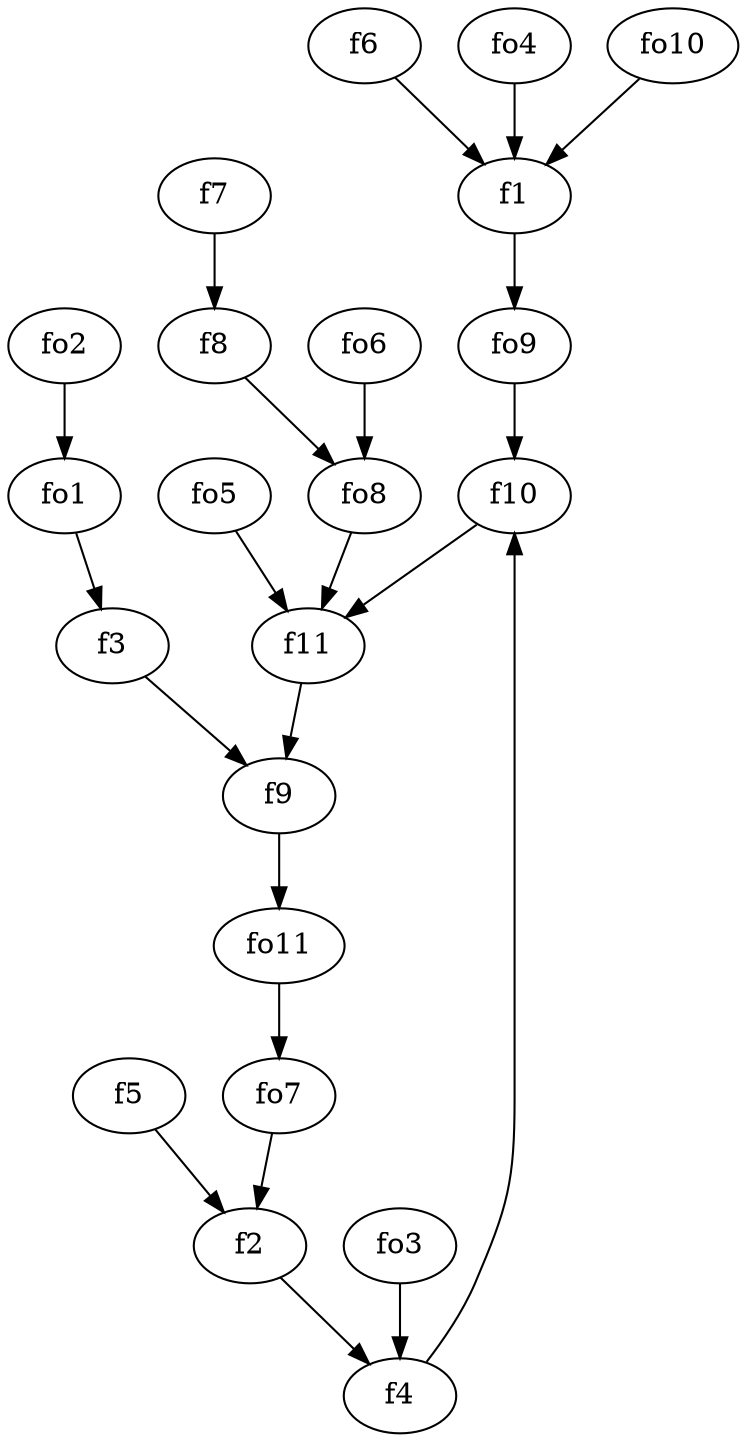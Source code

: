 strict digraph  {
f1;
f2;
f3;
f4;
f5;
f6;
f7;
f8;
f9;
f10;
f11;
fo1;
fo2;
fo3;
fo4;
fo5;
fo6;
fo7;
fo8;
fo9;
fo10;
fo11;
f1 -> fo9  [weight=2];
f2 -> f4  [weight=2];
f3 -> f9  [weight=2];
f4 -> f10  [weight=2];
f5 -> f2  [weight=2];
f6 -> f1  [weight=2];
f7 -> f8  [weight=2];
f8 -> fo8  [weight=2];
f9 -> fo11  [weight=2];
f10 -> f11  [weight=2];
f11 -> f9  [weight=2];
fo1 -> f3  [weight=2];
fo2 -> fo1  [weight=2];
fo3 -> f4  [weight=2];
fo4 -> f1  [weight=2];
fo5 -> f11  [weight=2];
fo6 -> fo8  [weight=2];
fo7 -> f2  [weight=2];
fo8 -> f11  [weight=2];
fo9 -> f10  [weight=2];
fo10 -> f1  [weight=2];
fo11 -> fo7  [weight=2];
}
